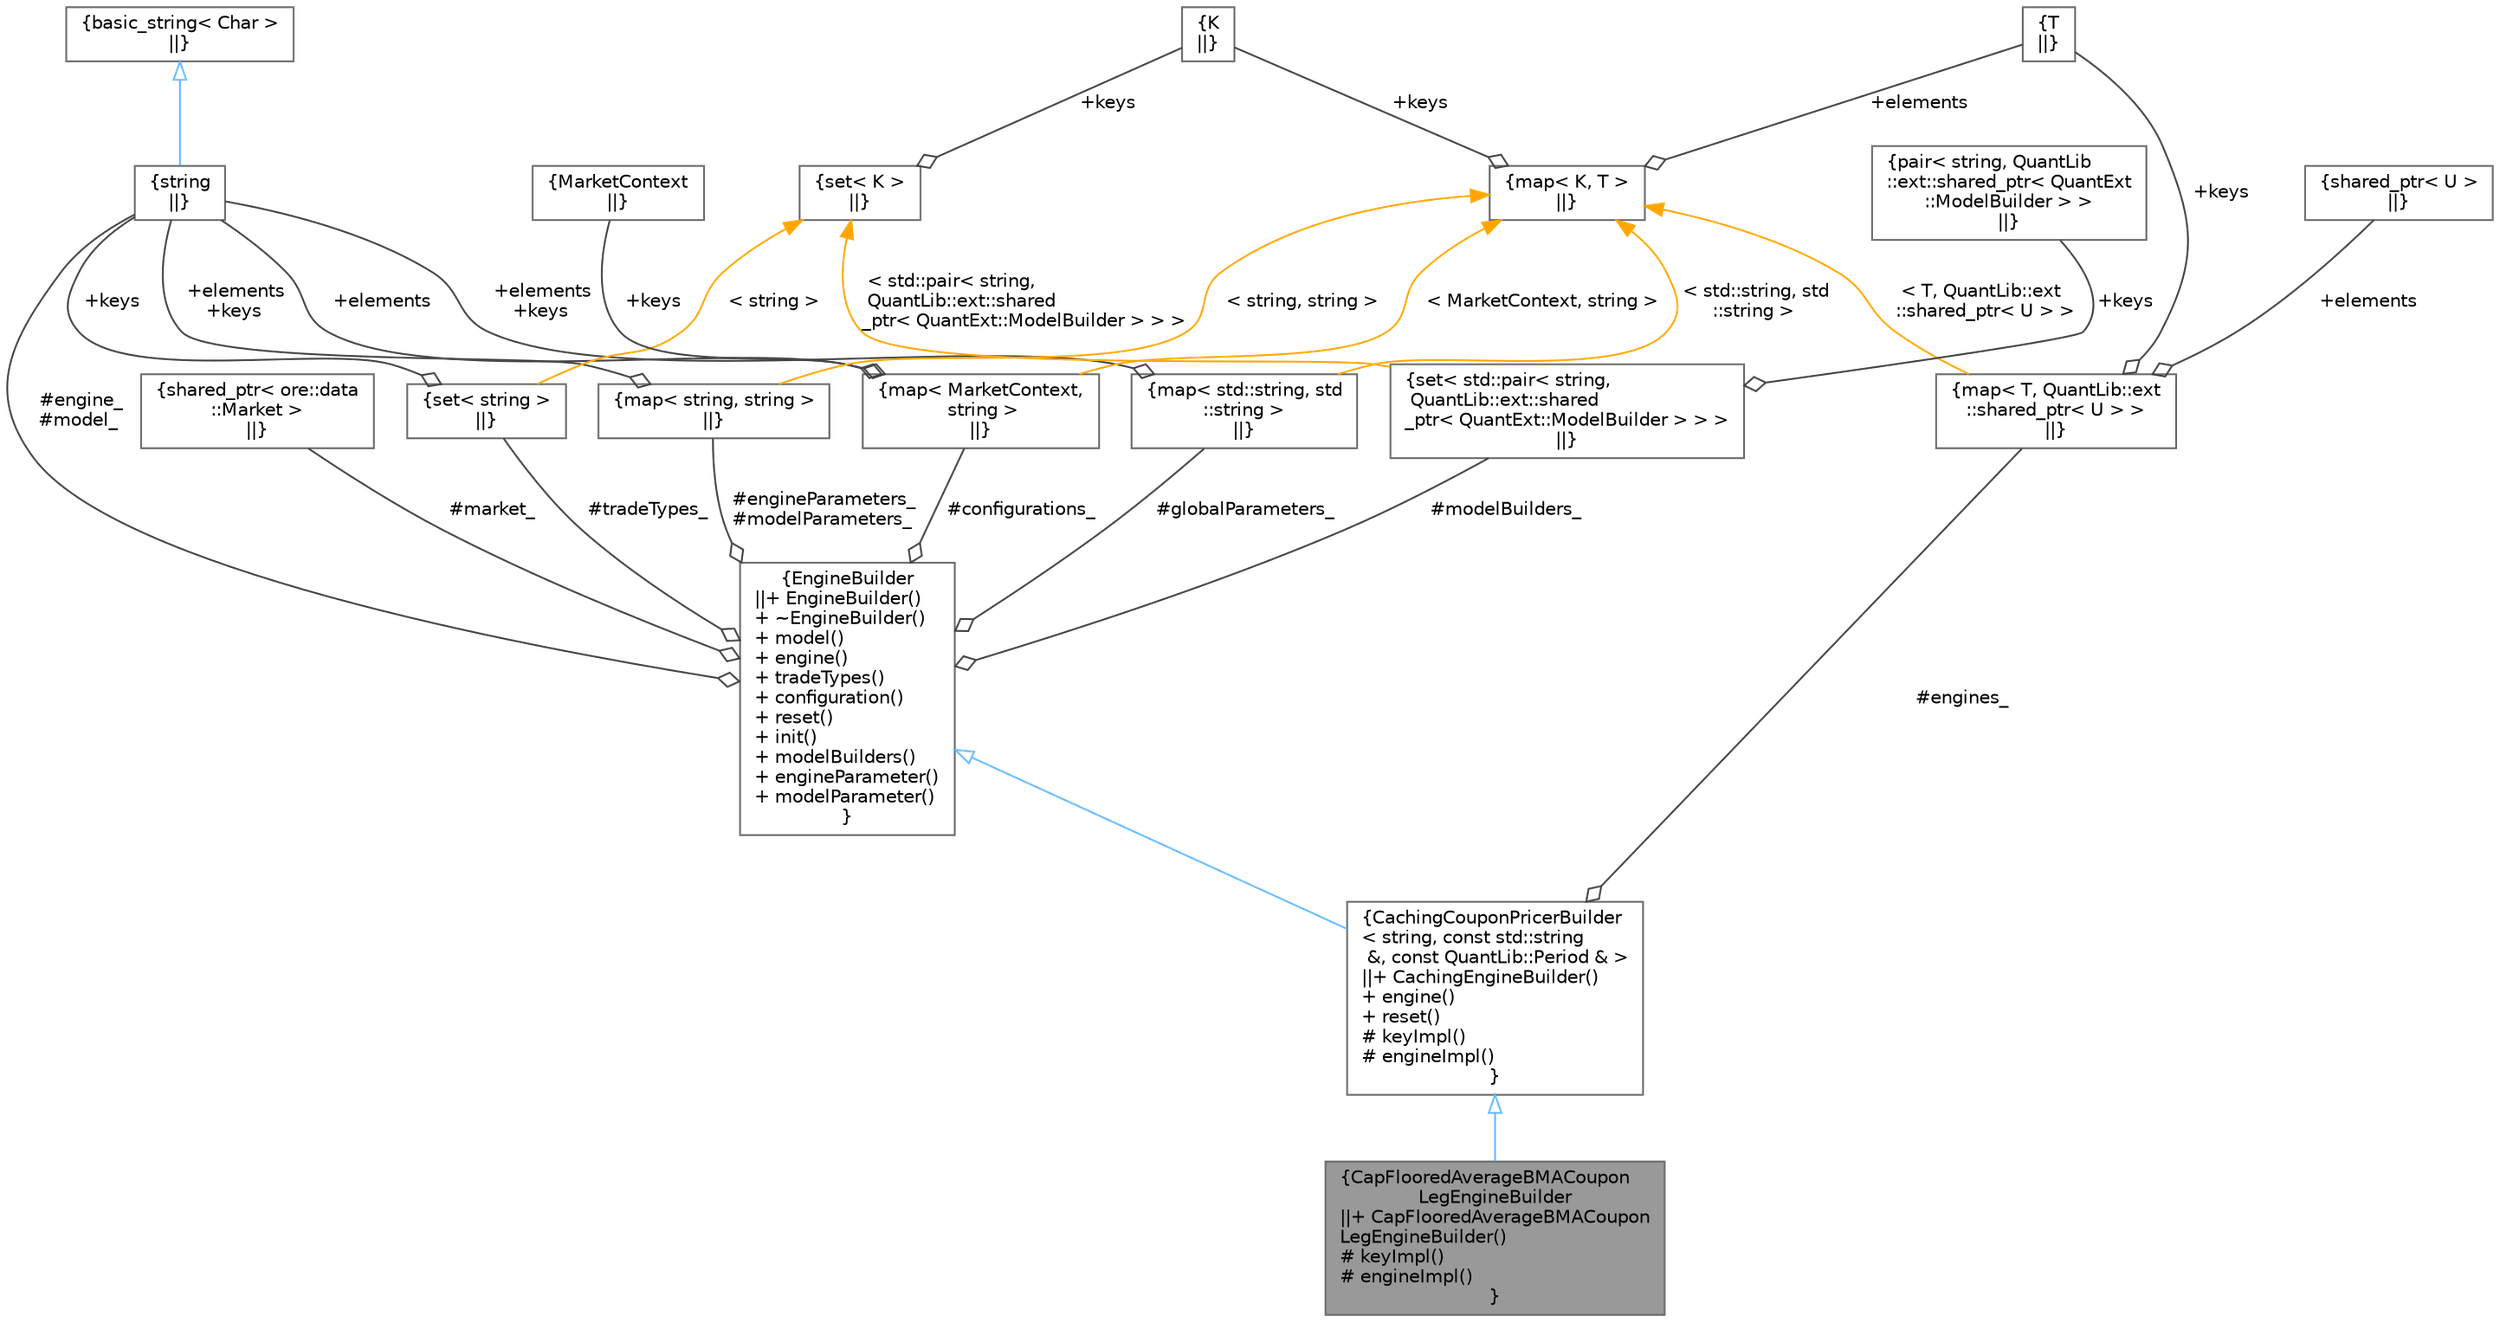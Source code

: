 digraph "CapFlooredAverageBMACouponLegEngineBuilder"
{
 // INTERACTIVE_SVG=YES
 // LATEX_PDF_SIZE
  bgcolor="transparent";
  edge [fontname=Helvetica,fontsize=10,labelfontname=Helvetica,labelfontsize=10];
  node [fontname=Helvetica,fontsize=10,shape=box,height=0.2,width=0.4];
  Node1 [label="{CapFlooredAverageBMACoupon\lLegEngineBuilder\n||+ CapFlooredAverageBMACoupon\lLegEngineBuilder()\l# keyImpl()\l# engineImpl()\l}",height=0.2,width=0.4,color="gray40", fillcolor="grey60", style="filled", fontcolor="black",tooltip="CouponPricer Builder for CapFlooredAVerageBMACouponLeg."];
  Node2 -> Node1 [dir="back",color="steelblue1",style="solid",arrowtail="onormal"];
  Node2 [label="{CachingCouponPricerBuilder\l\< string, const std::string\l &, const QuantLib::Period & \>\n||+ CachingEngineBuilder()\l+ engine()\l+ reset()\l# keyImpl()\l# engineImpl()\l}",height=0.2,width=0.4,color="gray40", fillcolor="white", style="filled",URL="$classore_1_1data_1_1_caching_engine_builder.html",tooltip="Abstract template EngineBuilder class that can cache engines and coupon pricers."];
  Node3 -> Node2 [dir="back",color="steelblue1",style="solid",arrowtail="onormal"];
  Node3 [label="{EngineBuilder\n||+ EngineBuilder()\l+ ~EngineBuilder()\l+ model()\l+ engine()\l+ tradeTypes()\l+ configuration()\l+ reset()\l+ init()\l+ modelBuilders()\l+ engineParameter()\l+ modelParameter()\l}",height=0.2,width=0.4,color="gray40", fillcolor="white", style="filled",URL="$classore_1_1data_1_1_engine_builder.html",tooltip="Base PricingEngine Builder class for a specific model and engine."];
  Node4 -> Node3 [color="grey25",style="solid",label=" #engine_\n#model_" ,arrowhead="odiamond"];
  Node4 [label="{string\n||}",height=0.2,width=0.4,color="gray40", fillcolor="white", style="filled",tooltip=" "];
  Node5 -> Node4 [dir="back",color="steelblue1",style="solid",arrowtail="onormal"];
  Node5 [label="{basic_string\< Char \>\n||}",height=0.2,width=0.4,color="gray40", fillcolor="white", style="filled",tooltip=" "];
  Node6 -> Node3 [color="grey25",style="solid",label=" #tradeTypes_" ,arrowhead="odiamond"];
  Node6 [label="{set\< string \>\n||}",height=0.2,width=0.4,color="gray40", fillcolor="white", style="filled",tooltip=" "];
  Node4 -> Node6 [color="grey25",style="solid",label=" +keys" ,arrowhead="odiamond"];
  Node7 -> Node6 [dir="back",color="orange",style="solid",label=" \< string \>" ];
  Node7 [label="{set\< K \>\n||}",height=0.2,width=0.4,color="gray40", fillcolor="white", style="filled",tooltip=" "];
  Node8 -> Node7 [color="grey25",style="solid",label=" +keys" ,arrowhead="odiamond"];
  Node8 [label="{K\n||}",height=0.2,width=0.4,color="gray40", fillcolor="white", style="filled",tooltip=" "];
  Node9 -> Node3 [color="grey25",style="solid",label=" #market_" ,arrowhead="odiamond"];
  Node9 [label="{shared_ptr\< ore::data\l::Market \>\n||}",height=0.2,width=0.4,color="gray40", fillcolor="white", style="filled",tooltip=" "];
  Node10 -> Node3 [color="grey25",style="solid",label=" #configurations_" ,arrowhead="odiamond"];
  Node10 [label="{map\< MarketContext,\l string \>\n||}",height=0.2,width=0.4,color="gray40", fillcolor="white", style="filled",tooltip=" "];
  Node11 -> Node10 [color="grey25",style="solid",label=" +keys" ,arrowhead="odiamond"];
  Node11 [label="{MarketContext\n||}",height=0.2,width=0.4,color="gray40", fillcolor="white", style="filled",tooltip=" "];
  Node4 -> Node10 [color="grey25",style="solid",label=" +elements" ,arrowhead="odiamond"];
  Node12 -> Node10 [dir="back",color="orange",style="solid",label=" \< MarketContext, string \>" ];
  Node12 [label="{map\< K, T \>\n||}",height=0.2,width=0.4,color="gray40", fillcolor="white", style="filled",tooltip=" "];
  Node8 -> Node12 [color="grey25",style="solid",label=" +keys" ,arrowhead="odiamond"];
  Node13 -> Node12 [color="grey25",style="solid",label=" +elements" ,arrowhead="odiamond"];
  Node13 [label="{T\n||}",height=0.2,width=0.4,color="gray40", fillcolor="white", style="filled",tooltip=" "];
  Node14 -> Node3 [color="grey25",style="solid",label=" #engineParameters_\n#modelParameters_" ,arrowhead="odiamond"];
  Node14 [label="{map\< string, string \>\n||}",height=0.2,width=0.4,color="gray40", fillcolor="white", style="filled",tooltip=" "];
  Node4 -> Node14 [color="grey25",style="solid",label=" +elements\n+keys" ,arrowhead="odiamond"];
  Node12 -> Node14 [dir="back",color="orange",style="solid",label=" \< string, string \>" ];
  Node15 -> Node3 [color="grey25",style="solid",label=" #globalParameters_" ,arrowhead="odiamond"];
  Node15 [label="{map\< std::string, std\l::string \>\n||}",height=0.2,width=0.4,color="gray40", fillcolor="white", style="filled",tooltip=" "];
  Node4 -> Node15 [color="grey25",style="solid",label=" +elements\n+keys" ,arrowhead="odiamond"];
  Node12 -> Node15 [dir="back",color="orange",style="solid",label=" \< std::string, std\l::string \>" ];
  Node16 -> Node3 [color="grey25",style="solid",label=" #modelBuilders_" ,arrowhead="odiamond"];
  Node16 [label="{set\< std::pair\< string,\l QuantLib::ext::shared\l_ptr\< QuantExt::ModelBuilder \> \> \>\n||}",height=0.2,width=0.4,color="gray40", fillcolor="white", style="filled",tooltip=" "];
  Node17 -> Node16 [color="grey25",style="solid",label=" +keys" ,arrowhead="odiamond"];
  Node17 [label="{pair\< string, QuantLib\l::ext::shared_ptr\< QuantExt\l::ModelBuilder \> \>\n||}",height=0.2,width=0.4,color="gray40", fillcolor="white", style="filled",tooltip=" "];
  Node7 -> Node16 [dir="back",color="orange",style="solid",label=" \< std::pair\< string,\l QuantLib::ext::shared\l_ptr\< QuantExt::ModelBuilder \> \> \>" ];
  Node18 -> Node2 [color="grey25",style="solid",label=" #engines_" ,arrowhead="odiamond"];
  Node18 [label="{map\< T, QuantLib::ext\l::shared_ptr\< U \> \>\n||}",height=0.2,width=0.4,color="gray40", fillcolor="white", style="filled",tooltip=" "];
  Node13 -> Node18 [color="grey25",style="solid",label=" +keys" ,arrowhead="odiamond"];
  Node19 -> Node18 [color="grey25",style="solid",label=" +elements" ,arrowhead="odiamond"];
  Node19 [label="{shared_ptr\< U \>\n||}",height=0.2,width=0.4,color="gray40", fillcolor="white", style="filled",tooltip=" "];
  Node12 -> Node18 [dir="back",color="orange",style="solid",label=" \< T, QuantLib::ext\l::shared_ptr\< U \> \>" ];
}
